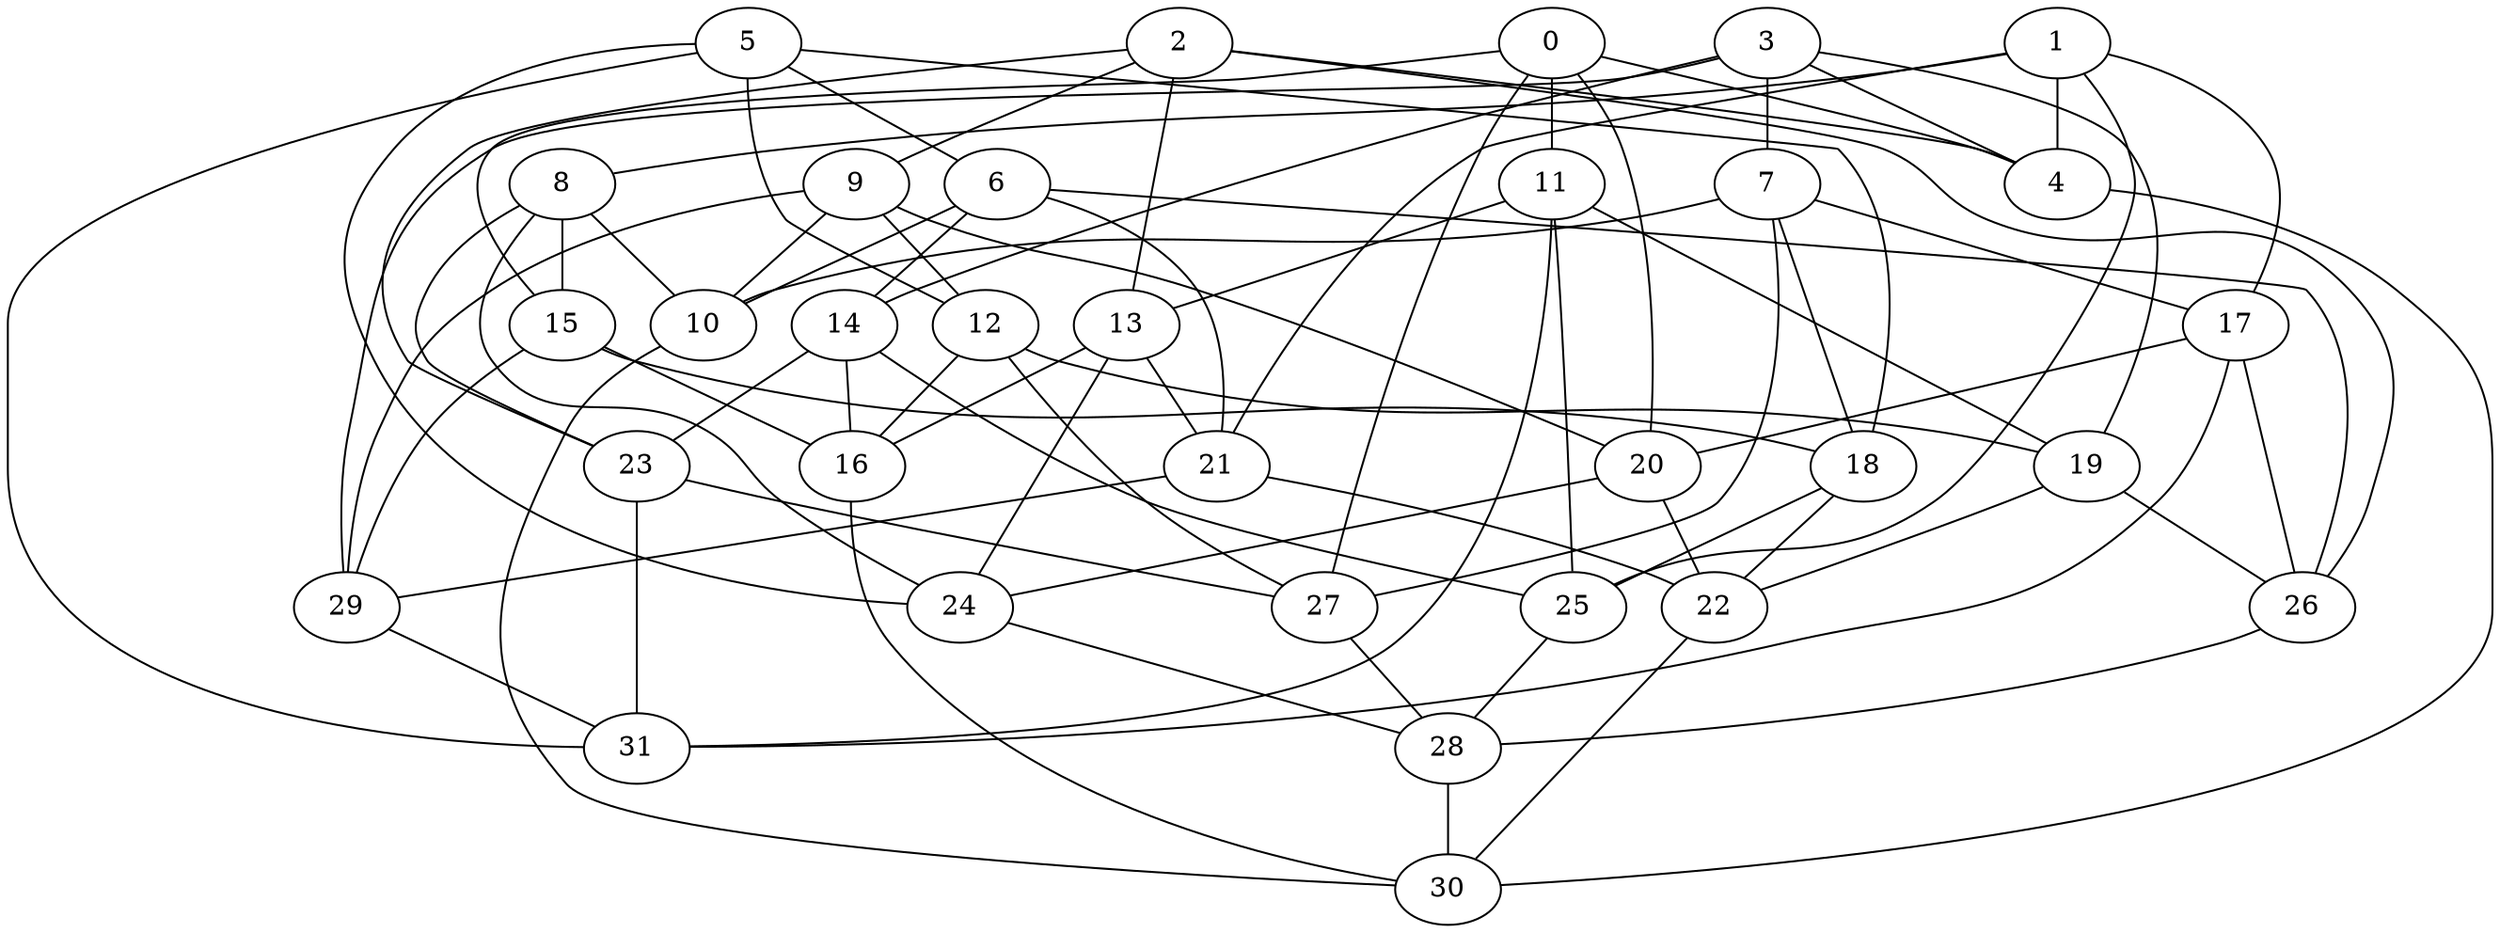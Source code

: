 graph g {0;1;2;3;4;5;6;7;8;9;10;11;12;13;14;15;16;17;18;19;20;21;22;23;24;25;26;27;28;29;30;31;0 -- 4;0 -- 11;0 -- 15;0 -- 20;0 -- 27;1 -- 4;1 -- 8;1 -- 17;1 -- 21;1 -- 25;2 -- 4;2 -- 9;2 -- 13;2 -- 23;2 -- 26;3 -- 4;3 -- 7;3 -- 14;3 -- 19;3 -- 29;4 -- 30;5 -- 6;5 -- 12;5 -- 18;5 -- 24;5 -- 31;6 -- 10;6 -- 14;6 -- 21;6 -- 26;7 -- 10;7 -- 17;7 -- 18;7 -- 27;8 -- 10;8 -- 15;8 -- 23;8 -- 24;9 -- 10;9 -- 12;9 -- 20;9 -- 29;10 -- 30;11 -- 13;11 -- 19;11 -- 25;11 -- 31;12 -- 16;12 -- 19;12 -- 27;13 -- 16;13 -- 21;13 -- 24;14 -- 16;14 -- 23;14 -- 25;15 -- 16;15 -- 18;15 -- 29;16 -- 30;17 -- 20;17 -- 26;17 -- 31;18 -- 22;18 -- 25;19 -- 22;19 -- 26;20 -- 22;20 -- 24;21 -- 22;21 -- 29;22 -- 30;23 -- 27;23 -- 31;24 -- 28;25 -- 28;26 -- 28;27 -- 28;28 -- 30;29 -- 31;}